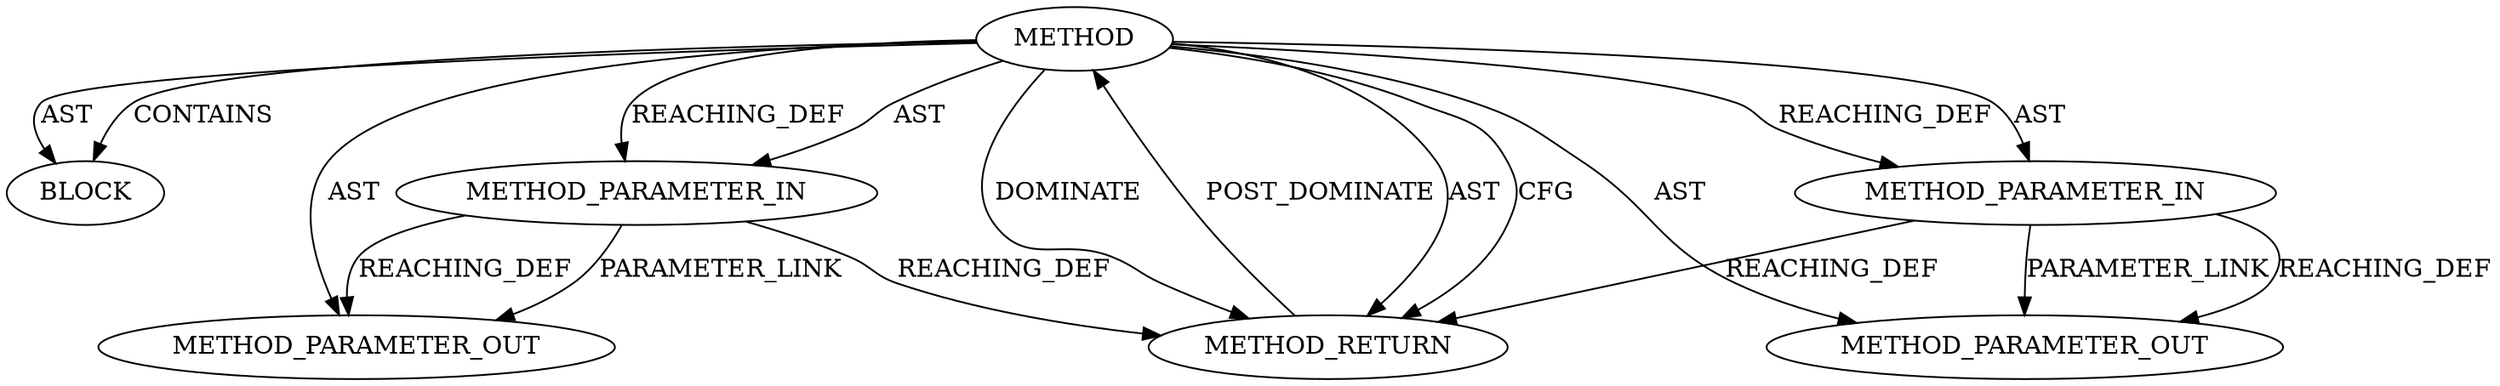 digraph {
  12440 [label=BLOCK ORDER=1 ARGUMENT_INDEX=1 CODE="<empty>" TYPE_FULL_NAME="ANY"]
  13421 [label=METHOD_PARAMETER_OUT ORDER=1 CODE="p1" IS_VARIADIC=false TYPE_FULL_NAME="ANY" EVALUATION_STRATEGY="BY_VALUE" INDEX=1 NAME="p1"]
  12439 [label=METHOD_PARAMETER_IN ORDER=2 CODE="p2" IS_VARIADIC=false TYPE_FULL_NAME="ANY" EVALUATION_STRATEGY="BY_VALUE" INDEX=2 NAME="p2"]
  12437 [label=METHOD AST_PARENT_TYPE="NAMESPACE_BLOCK" AST_PARENT_FULL_NAME="<global>" ORDER=0 CODE="<empty>" FULL_NAME="ceph_msg_data_advance" IS_EXTERNAL=true FILENAME="<empty>" SIGNATURE="" NAME="ceph_msg_data_advance"]
  13422 [label=METHOD_PARAMETER_OUT ORDER=2 CODE="p2" IS_VARIADIC=false TYPE_FULL_NAME="ANY" EVALUATION_STRATEGY="BY_VALUE" INDEX=2 NAME="p2"]
  12441 [label=METHOD_RETURN ORDER=2 CODE="RET" TYPE_FULL_NAME="ANY" EVALUATION_STRATEGY="BY_VALUE"]
  12438 [label=METHOD_PARAMETER_IN ORDER=1 CODE="p1" IS_VARIADIC=false TYPE_FULL_NAME="ANY" EVALUATION_STRATEGY="BY_VALUE" INDEX=1 NAME="p1"]
  12439 -> 13422 [label=REACHING_DEF VARIABLE="p2"]
  12437 -> 12438 [label=REACHING_DEF VARIABLE=""]
  12438 -> 13421 [label=PARAMETER_LINK ]
  12437 -> 12441 [label=DOMINATE ]
  12441 -> 12437 [label=POST_DOMINATE ]
  12437 -> 12439 [label=AST ]
  12438 -> 12441 [label=REACHING_DEF VARIABLE="p1"]
  12438 -> 13421 [label=REACHING_DEF VARIABLE="p1"]
  12437 -> 13422 [label=AST ]
  12437 -> 12441 [label=AST ]
  12437 -> 12440 [label=AST ]
  12437 -> 12441 [label=CFG ]
  12437 -> 13421 [label=AST ]
  12437 -> 12439 [label=REACHING_DEF VARIABLE=""]
  12437 -> 12440 [label=CONTAINS ]
  12437 -> 12438 [label=AST ]
  12439 -> 12441 [label=REACHING_DEF VARIABLE="p2"]
  12439 -> 13422 [label=PARAMETER_LINK ]
}
